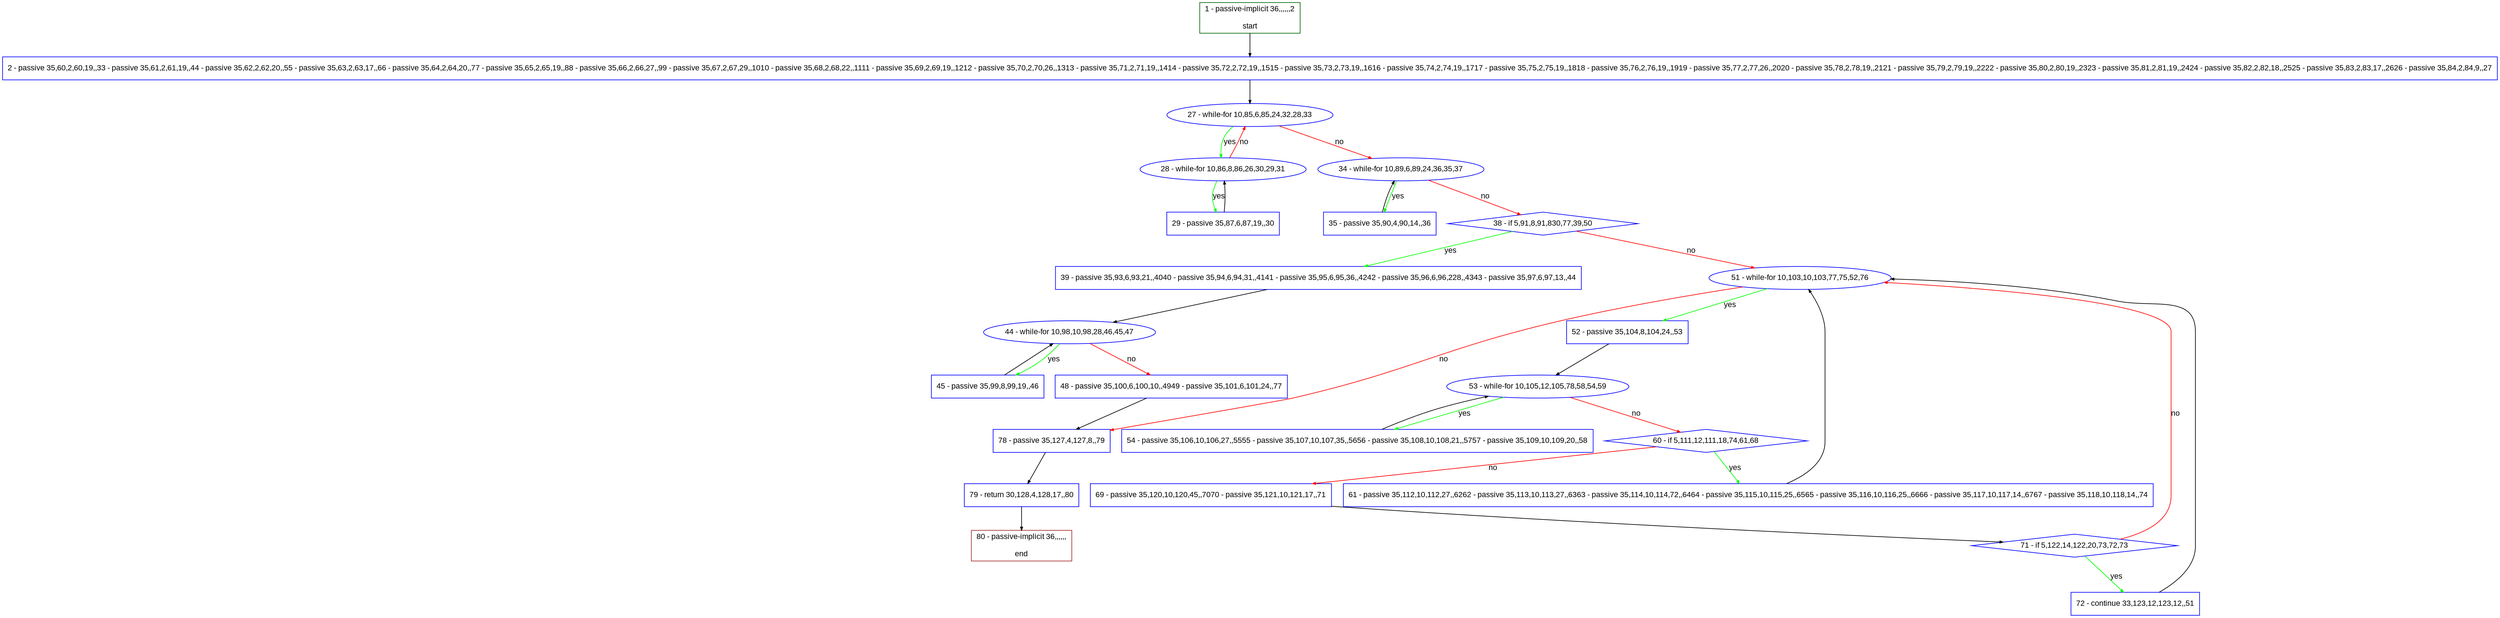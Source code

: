 digraph "" {
  graph [pack="true", label="", fontsize="12", packmode="clust", fontname="Arial", fillcolor="#FFFFCC", bgcolor="white", style="rounded,filled", compound="true"];
  node [node_initialized="no", label="", color="grey", fontsize="12", fillcolor="white", fontname="Arial", style="filled", shape="rectangle", compound="true", fixedsize="false"];
  edge [fontcolor="black", arrowhead="normal", arrowtail="none", arrowsize="0.5", ltail="", label="", color="black", fontsize="12", lhead="", fontname="Arial", dir="forward", compound="true"];
  __N1 [label="2 - passive 35,60,2,60,19,,33 - passive 35,61,2,61,19,,44 - passive 35,62,2,62,20,,55 - passive 35,63,2,63,17,,66 - passive 35,64,2,64,20,,77 - passive 35,65,2,65,19,,88 - passive 35,66,2,66,27,,99 - passive 35,67,2,67,29,,1010 - passive 35,68,2,68,22,,1111 - passive 35,69,2,69,19,,1212 - passive 35,70,2,70,26,,1313 - passive 35,71,2,71,19,,1414 - passive 35,72,2,72,19,,1515 - passive 35,73,2,73,19,,1616 - passive 35,74,2,74,19,,1717 - passive 35,75,2,75,19,,1818 - passive 35,76,2,76,19,,1919 - passive 35,77,2,77,26,,2020 - passive 35,78,2,78,19,,2121 - passive 35,79,2,79,19,,2222 - passive 35,80,2,80,19,,2323 - passive 35,81,2,81,19,,2424 - passive 35,82,2,82,18,,2525 - passive 35,83,2,83,17,,2626 - passive 35,84,2,84,9,,27", color="#0000ff", fillcolor="#ffffff", style="filled", shape="box"];
  __N2 [label="1 - passive-implicit 36,,,,,,2\n\nstart", color="#006400", fillcolor="#ffffff", style="filled", shape="box"];
  __N3 [label="27 - while-for 10,85,6,85,24,32,28,33", color="#0000ff", fillcolor="#ffffff", style="filled", shape="oval"];
  __N4 [label="28 - while-for 10,86,8,86,26,30,29,31", color="#0000ff", fillcolor="#ffffff", style="filled", shape="oval"];
  __N5 [label="34 - while-for 10,89,6,89,24,36,35,37", color="#0000ff", fillcolor="#ffffff", style="filled", shape="oval"];
  __N6 [label="29 - passive 35,87,6,87,19,,30", color="#0000ff", fillcolor="#ffffff", style="filled", shape="box"];
  __N7 [label="35 - passive 35,90,4,90,14,,36", color="#0000ff", fillcolor="#ffffff", style="filled", shape="box"];
  __N8 [label="38 - if 5,91,8,91,830,77,39,50", color="#0000ff", fillcolor="#ffffff", style="filled", shape="diamond"];
  __N9 [label="39 - passive 35,93,6,93,21,,4040 - passive 35,94,6,94,31,,4141 - passive 35,95,6,95,36,,4242 - passive 35,96,6,96,228,,4343 - passive 35,97,6,97,13,,44", color="#0000ff", fillcolor="#ffffff", style="filled", shape="box"];
  __N10 [label="51 - while-for 10,103,10,103,77,75,52,76", color="#0000ff", fillcolor="#ffffff", style="filled", shape="oval"];
  __N11 [label="44 - while-for 10,98,10,98,28,46,45,47", color="#0000ff", fillcolor="#ffffff", style="filled", shape="oval"];
  __N12 [label="45 - passive 35,99,8,99,19,,46", color="#0000ff", fillcolor="#ffffff", style="filled", shape="box"];
  __N13 [label="48 - passive 35,100,6,100,10,,4949 - passive 35,101,6,101,24,,77", color="#0000ff", fillcolor="#ffffff", style="filled", shape="box"];
  __N14 [label="78 - passive 35,127,4,127,8,,79", color="#0000ff", fillcolor="#ffffff", style="filled", shape="box"];
  __N15 [label="52 - passive 35,104,8,104,24,,53", color="#0000ff", fillcolor="#ffffff", style="filled", shape="box"];
  __N16 [label="53 - while-for 10,105,12,105,78,58,54,59", color="#0000ff", fillcolor="#ffffff", style="filled", shape="oval"];
  __N17 [label="54 - passive 35,106,10,106,27,,5555 - passive 35,107,10,107,35,,5656 - passive 35,108,10,108,21,,5757 - passive 35,109,10,109,20,,58", color="#0000ff", fillcolor="#ffffff", style="filled", shape="box"];
  __N18 [label="60 - if 5,111,12,111,18,74,61,68", color="#0000ff", fillcolor="#ffffff", style="filled", shape="diamond"];
  __N19 [label="61 - passive 35,112,10,112,27,,6262 - passive 35,113,10,113,27,,6363 - passive 35,114,10,114,72,,6464 - passive 35,115,10,115,25,,6565 - passive 35,116,10,116,25,,6666 - passive 35,117,10,117,14,,6767 - passive 35,118,10,118,14,,74", color="#0000ff", fillcolor="#ffffff", style="filled", shape="box"];
  __N20 [label="69 - passive 35,120,10,120,45,,7070 - passive 35,121,10,121,17,,71", color="#0000ff", fillcolor="#ffffff", style="filled", shape="box"];
  __N21 [label="71 - if 5,122,14,122,20,73,72,73", color="#0000ff", fillcolor="#ffffff", style="filled", shape="diamond"];
  __N22 [label="72 - continue 33,123,12,123,12,,51", color="#0000ff", fillcolor="#ffffff", style="filled", shape="box"];
  __N23 [label="79 - return 30,128,4,128,17,,80", color="#0000ff", fillcolor="#ffffff", style="filled", shape="box"];
  __N24 [label="80 - passive-implicit 36,,,,,,\n\nend", color="#a52a2a", fillcolor="#ffffff", style="filled", shape="box"];
  __N2 -> __N1 [arrowhead="normal", arrowtail="none", color="#000000", label="", dir="forward"];
  __N1 -> __N3 [arrowhead="normal", arrowtail="none", color="#000000", label="", dir="forward"];
  __N3 -> __N4 [arrowhead="normal", arrowtail="none", color="#00ff00", label="yes", dir="forward"];
  __N4 -> __N3 [arrowhead="normal", arrowtail="none", color="#ff0000", label="no", dir="forward"];
  __N3 -> __N5 [arrowhead="normal", arrowtail="none", color="#ff0000", label="no", dir="forward"];
  __N4 -> __N6 [arrowhead="normal", arrowtail="none", color="#00ff00", label="yes", dir="forward"];
  __N6 -> __N4 [arrowhead="normal", arrowtail="none", color="#000000", label="", dir="forward"];
  __N5 -> __N7 [arrowhead="normal", arrowtail="none", color="#00ff00", label="yes", dir="forward"];
  __N7 -> __N5 [arrowhead="normal", arrowtail="none", color="#000000", label="", dir="forward"];
  __N5 -> __N8 [arrowhead="normal", arrowtail="none", color="#ff0000", label="no", dir="forward"];
  __N8 -> __N9 [arrowhead="normal", arrowtail="none", color="#00ff00", label="yes", dir="forward"];
  __N8 -> __N10 [arrowhead="normal", arrowtail="none", color="#ff0000", label="no", dir="forward"];
  __N9 -> __N11 [arrowhead="normal", arrowtail="none", color="#000000", label="", dir="forward"];
  __N11 -> __N12 [arrowhead="normal", arrowtail="none", color="#00ff00", label="yes", dir="forward"];
  __N12 -> __N11 [arrowhead="normal", arrowtail="none", color="#000000", label="", dir="forward"];
  __N11 -> __N13 [arrowhead="normal", arrowtail="none", color="#ff0000", label="no", dir="forward"];
  __N13 -> __N14 [arrowhead="normal", arrowtail="none", color="#000000", label="", dir="forward"];
  __N10 -> __N15 [arrowhead="normal", arrowtail="none", color="#00ff00", label="yes", dir="forward"];
  __N10 -> __N14 [arrowhead="normal", arrowtail="none", color="#ff0000", label="no", dir="forward"];
  __N15 -> __N16 [arrowhead="normal", arrowtail="none", color="#000000", label="", dir="forward"];
  __N16 -> __N17 [arrowhead="normal", arrowtail="none", color="#00ff00", label="yes", dir="forward"];
  __N17 -> __N16 [arrowhead="normal", arrowtail="none", color="#000000", label="", dir="forward"];
  __N16 -> __N18 [arrowhead="normal", arrowtail="none", color="#ff0000", label="no", dir="forward"];
  __N18 -> __N19 [arrowhead="normal", arrowtail="none", color="#00ff00", label="yes", dir="forward"];
  __N18 -> __N20 [arrowhead="normal", arrowtail="none", color="#ff0000", label="no", dir="forward"];
  __N19 -> __N10 [arrowhead="normal", arrowtail="none", color="#000000", label="", dir="forward"];
  __N20 -> __N21 [arrowhead="normal", arrowtail="none", color="#000000", label="", dir="forward"];
  __N21 -> __N10 [arrowhead="normal", arrowtail="none", color="#ff0000", label="no", dir="forward"];
  __N21 -> __N22 [arrowhead="normal", arrowtail="none", color="#00ff00", label="yes", dir="forward"];
  __N22 -> __N10 [arrowhead="normal", arrowtail="none", color="#000000", label="", dir="forward"];
  __N14 -> __N23 [arrowhead="normal", arrowtail="none", color="#000000", label="", dir="forward"];
  __N23 -> __N24 [arrowhead="normal", arrowtail="none", color="#000000", label="", dir="forward"];
}
